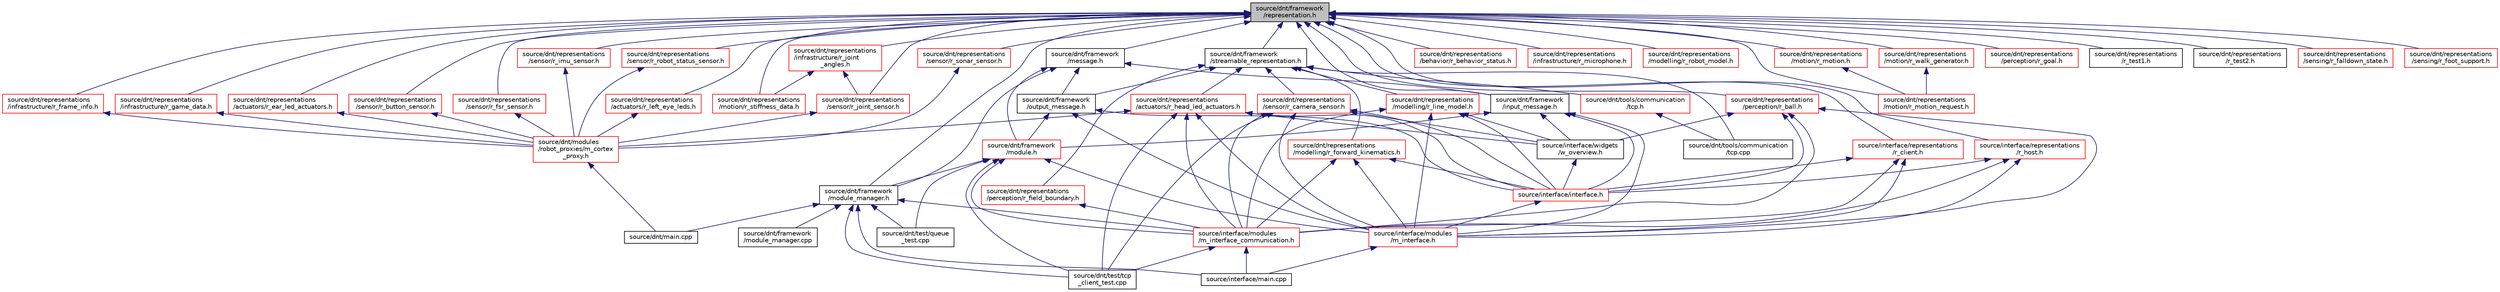 digraph "source/dnt/framework/representation.h"
{
  edge [fontname="Helvetica",fontsize="10",labelfontname="Helvetica",labelfontsize="10"];
  node [fontname="Helvetica",fontsize="10",shape=record];
  Node2 [label="source/dnt/framework\l/representation.h",height=0.2,width=0.4,color="black", fillcolor="grey75", style="filled", fontcolor="black"];
  Node2 -> Node3 [dir="back",color="midnightblue",fontsize="10",style="solid",fontname="Helvetica"];
  Node3 [label="source/dnt/framework\l/input_message.h",height=0.2,width=0.4,color="black", fillcolor="white", style="filled",URL="$input__message_8h.html"];
  Node3 -> Node4 [dir="back",color="midnightblue",fontsize="10",style="solid",fontname="Helvetica"];
  Node4 [label="source/dnt/framework\l/module.h",height=0.2,width=0.4,color="red", fillcolor="white", style="filled",URL="$module_8h.html"];
  Node4 -> Node7 [dir="back",color="midnightblue",fontsize="10",style="solid",fontname="Helvetica"];
  Node7 [label="source/dnt/framework\l/module_manager.h",height=0.2,width=0.4,color="black", fillcolor="white", style="filled",URL="$module__manager_8h.html"];
  Node7 -> Node8 [dir="back",color="midnightblue",fontsize="10",style="solid",fontname="Helvetica"];
  Node8 [label="source/dnt/framework\l/module_manager.cpp",height=0.2,width=0.4,color="black", fillcolor="white", style="filled",URL="$module__manager_8cpp.html"];
  Node7 -> Node9 [dir="back",color="midnightblue",fontsize="10",style="solid",fontname="Helvetica"];
  Node9 [label="source/dnt/main.cpp",height=0.2,width=0.4,color="black", fillcolor="white", style="filled",URL="$dnt_2main_8cpp.html"];
  Node7 -> Node10 [dir="back",color="midnightblue",fontsize="10",style="solid",fontname="Helvetica"];
  Node10 [label="source/dnt/test/queue\l_test.cpp",height=0.2,width=0.4,color="black", fillcolor="white", style="filled",URL="$queue__test_8cpp.html"];
  Node7 -> Node11 [dir="back",color="midnightblue",fontsize="10",style="solid",fontname="Helvetica"];
  Node11 [label="source/dnt/test/tcp\l_client_test.cpp",height=0.2,width=0.4,color="black", fillcolor="white", style="filled",URL="$tcp__client__test_8cpp.html"];
  Node7 -> Node12 [dir="back",color="midnightblue",fontsize="10",style="solid",fontname="Helvetica"];
  Node12 [label="source/interface/main.cpp",height=0.2,width=0.4,color="black", fillcolor="white", style="filled",URL="$interface_2main_8cpp.html"];
  Node7 -> Node13 [dir="back",color="midnightblue",fontsize="10",style="solid",fontname="Helvetica"];
  Node13 [label="source/interface/modules\l/m_interface_communication.h",height=0.2,width=0.4,color="red", fillcolor="white", style="filled",URL="$interface_2modules_2m__interface__communication_8h.html"];
  Node13 -> Node11 [dir="back",color="midnightblue",fontsize="10",style="solid",fontname="Helvetica"];
  Node13 -> Node12 [dir="back",color="midnightblue",fontsize="10",style="solid",fontname="Helvetica"];
  Node4 -> Node10 [dir="back",color="midnightblue",fontsize="10",style="solid",fontname="Helvetica"];
  Node4 -> Node11 [dir="back",color="midnightblue",fontsize="10",style="solid",fontname="Helvetica"];
  Node4 -> Node13 [dir="back",color="midnightblue",fontsize="10",style="solid",fontname="Helvetica"];
  Node4 -> Node59 [dir="back",color="midnightblue",fontsize="10",style="solid",fontname="Helvetica"];
  Node59 [label="source/interface/modules\l/m_interface.h",height=0.2,width=0.4,color="red", fillcolor="white", style="filled",URL="$m__interface_8h.html"];
  Node59 -> Node12 [dir="back",color="midnightblue",fontsize="10",style="solid",fontname="Helvetica"];
  Node3 -> Node61 [dir="back",color="midnightblue",fontsize="10",style="solid",fontname="Helvetica"];
  Node61 [label="source/interface/interface.h",height=0.2,width=0.4,color="red", fillcolor="white", style="filled",URL="$interface_8h.html"];
  Node61 -> Node59 [dir="back",color="midnightblue",fontsize="10",style="solid",fontname="Helvetica"];
  Node3 -> Node63 [dir="back",color="midnightblue",fontsize="10",style="solid",fontname="Helvetica"];
  Node63 [label="source/interface/widgets\l/w_overview.h",height=0.2,width=0.4,color="black", fillcolor="white", style="filled",URL="$w__overview_8h.html"];
  Node63 -> Node61 [dir="back",color="midnightblue",fontsize="10",style="solid",fontname="Helvetica"];
  Node3 -> Node59 [dir="back",color="midnightblue",fontsize="10",style="solid",fontname="Helvetica"];
  Node2 -> Node64 [dir="back",color="midnightblue",fontsize="10",style="solid",fontname="Helvetica"];
  Node64 [label="source/dnt/framework\l/message.h",height=0.2,width=0.4,color="black", fillcolor="white", style="filled",URL="$message_8h.html"];
  Node64 -> Node3 [dir="back",color="midnightblue",fontsize="10",style="solid",fontname="Helvetica"];
  Node64 -> Node4 [dir="back",color="midnightblue",fontsize="10",style="solid",fontname="Helvetica"];
  Node64 -> Node7 [dir="back",color="midnightblue",fontsize="10",style="solid",fontname="Helvetica"];
  Node64 -> Node65 [dir="back",color="midnightblue",fontsize="10",style="solid",fontname="Helvetica"];
  Node65 [label="source/dnt/framework\l/output_message.h",height=0.2,width=0.4,color="black", fillcolor="white", style="filled",URL="$output__message_8h.html"];
  Node65 -> Node4 [dir="back",color="midnightblue",fontsize="10",style="solid",fontname="Helvetica"];
  Node65 -> Node61 [dir="back",color="midnightblue",fontsize="10",style="solid",fontname="Helvetica"];
  Node65 -> Node59 [dir="back",color="midnightblue",fontsize="10",style="solid",fontname="Helvetica"];
  Node2 -> Node7 [dir="back",color="midnightblue",fontsize="10",style="solid",fontname="Helvetica"];
  Node2 -> Node66 [dir="back",color="midnightblue",fontsize="10",style="solid",fontname="Helvetica"];
  Node66 [label="source/dnt/framework\l/streamable_representation.h",height=0.2,width=0.4,color="black", fillcolor="white", style="filled",URL="$streamable__representation_8h.html"];
  Node66 -> Node65 [dir="back",color="midnightblue",fontsize="10",style="solid",fontname="Helvetica"];
  Node66 -> Node67 [dir="back",color="midnightblue",fontsize="10",style="solid",fontname="Helvetica"];
  Node67 [label="source/dnt/representations\l/actuators/r_head_led_actuators.h",height=0.2,width=0.4,color="red", fillcolor="white", style="filled",URL="$r__head__led__actuators_8h.html"];
  Node67 -> Node50 [dir="back",color="midnightblue",fontsize="10",style="solid",fontname="Helvetica"];
  Node50 [label="source/dnt/modules\l/robot_proxies/m_cortex\l_proxy.h",height=0.2,width=0.4,color="red", fillcolor="white", style="filled",URL="$m__cortex__proxy_8h.html"];
  Node50 -> Node9 [dir="back",color="midnightblue",fontsize="10",style="solid",fontname="Helvetica"];
  Node67 -> Node11 [dir="back",color="midnightblue",fontsize="10",style="solid",fontname="Helvetica"];
  Node67 -> Node61 [dir="back",color="midnightblue",fontsize="10",style="solid",fontname="Helvetica"];
  Node67 -> Node63 [dir="back",color="midnightblue",fontsize="10",style="solid",fontname="Helvetica"];
  Node67 -> Node13 [dir="back",color="midnightblue",fontsize="10",style="solid",fontname="Helvetica"];
  Node67 -> Node59 [dir="back",color="midnightblue",fontsize="10",style="solid",fontname="Helvetica"];
  Node66 -> Node69 [dir="back",color="midnightblue",fontsize="10",style="solid",fontname="Helvetica"];
  Node69 [label="source/dnt/representations\l/modelling/r_forward_kinematics.h",height=0.2,width=0.4,color="red", fillcolor="white", style="filled",URL="$r__forward__kinematics_8h.html"];
  Node69 -> Node61 [dir="back",color="midnightblue",fontsize="10",style="solid",fontname="Helvetica"];
  Node69 -> Node13 [dir="back",color="midnightblue",fontsize="10",style="solid",fontname="Helvetica"];
  Node69 -> Node59 [dir="back",color="midnightblue",fontsize="10",style="solid",fontname="Helvetica"];
  Node66 -> Node71 [dir="back",color="midnightblue",fontsize="10",style="solid",fontname="Helvetica"];
  Node71 [label="source/dnt/representations\l/modelling/r_line_model.h",height=0.2,width=0.4,color="red", fillcolor="white", style="filled",URL="$r__line__model_8h.html"];
  Node71 -> Node61 [dir="back",color="midnightblue",fontsize="10",style="solid",fontname="Helvetica"];
  Node71 -> Node63 [dir="back",color="midnightblue",fontsize="10",style="solid",fontname="Helvetica"];
  Node71 -> Node13 [dir="back",color="midnightblue",fontsize="10",style="solid",fontname="Helvetica"];
  Node71 -> Node59 [dir="back",color="midnightblue",fontsize="10",style="solid",fontname="Helvetica"];
  Node66 -> Node73 [dir="back",color="midnightblue",fontsize="10",style="solid",fontname="Helvetica"];
  Node73 [label="source/dnt/representations\l/perception/r_field_boundary.h",height=0.2,width=0.4,color="red", fillcolor="white", style="filled",URL="$r__field__boundary_8h.html"];
  Node73 -> Node13 [dir="back",color="midnightblue",fontsize="10",style="solid",fontname="Helvetica"];
  Node66 -> Node74 [dir="back",color="midnightblue",fontsize="10",style="solid",fontname="Helvetica"];
  Node74 [label="source/dnt/representations\l/sensor/r_camera_sensor.h",height=0.2,width=0.4,color="red", fillcolor="white", style="filled",URL="$r__camera__sensor_8h.html"];
  Node74 -> Node11 [dir="back",color="midnightblue",fontsize="10",style="solid",fontname="Helvetica"];
  Node74 -> Node61 [dir="back",color="midnightblue",fontsize="10",style="solid",fontname="Helvetica"];
  Node74 -> Node63 [dir="back",color="midnightblue",fontsize="10",style="solid",fontname="Helvetica"];
  Node74 -> Node13 [dir="back",color="midnightblue",fontsize="10",style="solid",fontname="Helvetica"];
  Node74 -> Node59 [dir="back",color="midnightblue",fontsize="10",style="solid",fontname="Helvetica"];
  Node66 -> Node75 [dir="back",color="midnightblue",fontsize="10",style="solid",fontname="Helvetica"];
  Node75 [label="source/dnt/tools/communication\l/tcp.h",height=0.2,width=0.4,color="red", fillcolor="white", style="filled",URL="$tcp_8h.html"];
  Node75 -> Node76 [dir="back",color="midnightblue",fontsize="10",style="solid",fontname="Helvetica"];
  Node76 [label="source/dnt/tools/communication\l/tcp.cpp",height=0.2,width=0.4,color="black", fillcolor="white", style="filled",URL="$tcp_8cpp.html"];
  Node66 -> Node76 [dir="back",color="midnightblue",fontsize="10",style="solid",fontname="Helvetica"];
  Node2 -> Node82 [dir="back",color="midnightblue",fontsize="10",style="solid",fontname="Helvetica"];
  Node82 [label="source/dnt/representations\l/actuators/r_ear_led_actuators.h",height=0.2,width=0.4,color="red", fillcolor="white", style="filled",URL="$r__ear__led__actuators_8h.html"];
  Node82 -> Node50 [dir="back",color="midnightblue",fontsize="10",style="solid",fontname="Helvetica"];
  Node2 -> Node83 [dir="back",color="midnightblue",fontsize="10",style="solid",fontname="Helvetica"];
  Node83 [label="source/dnt/representations\l/actuators/r_left_eye_leds.h",height=0.2,width=0.4,color="red", fillcolor="white", style="filled",URL="$r__left__eye__leds_8h.html"];
  Node83 -> Node50 [dir="back",color="midnightblue",fontsize="10",style="solid",fontname="Helvetica"];
  Node2 -> Node84 [dir="back",color="midnightblue",fontsize="10",style="solid",fontname="Helvetica"];
  Node84 [label="source/dnt/representations\l/behavior/r_behavior_status.h",height=0.2,width=0.4,color="red", fillcolor="white", style="filled",URL="$r__behavior__status_8h.html"];
  Node2 -> Node86 [dir="back",color="midnightblue",fontsize="10",style="solid",fontname="Helvetica"];
  Node86 [label="source/dnt/representations\l/infrastructure/r_frame_info.h",height=0.2,width=0.4,color="red", fillcolor="white", style="filled",URL="$r__frame__info_8h.html"];
  Node86 -> Node50 [dir="back",color="midnightblue",fontsize="10",style="solid",fontname="Helvetica"];
  Node2 -> Node87 [dir="back",color="midnightblue",fontsize="10",style="solid",fontname="Helvetica"];
  Node87 [label="source/dnt/representations\l/infrastructure/r_game_data.h",height=0.2,width=0.4,color="red", fillcolor="white", style="filled",URL="$r__game__data_8h.html"];
  Node87 -> Node50 [dir="back",color="midnightblue",fontsize="10",style="solid",fontname="Helvetica"];
  Node2 -> Node88 [dir="back",color="midnightblue",fontsize="10",style="solid",fontname="Helvetica"];
  Node88 [label="source/dnt/representations\l/infrastructure/r_joint\l_angles.h",height=0.2,width=0.4,color="red", fillcolor="white", style="filled",URL="$r__joint__angles_8h.html",tooltip="Inspired by the NaoDevils codebase. "];
  Node88 -> Node95 [dir="back",color="midnightblue",fontsize="10",style="solid",fontname="Helvetica"];
  Node95 [label="source/dnt/representations\l/motion/r_stiffness_data.h",height=0.2,width=0.4,color="red", fillcolor="white", style="filled",URL="$r__stiffness__data_8h.html",tooltip="Inspired by the NaoDevils codebase. "];
  Node88 -> Node96 [dir="back",color="midnightblue",fontsize="10",style="solid",fontname="Helvetica"];
  Node96 [label="source/dnt/representations\l/sensor/r_joint_sensor.h",height=0.2,width=0.4,color="red", fillcolor="white", style="filled",URL="$r__joint__sensor_8h.html"];
  Node96 -> Node50 [dir="back",color="midnightblue",fontsize="10",style="solid",fontname="Helvetica"];
  Node2 -> Node97 [dir="back",color="midnightblue",fontsize="10",style="solid",fontname="Helvetica"];
  Node97 [label="source/dnt/representations\l/infrastructure/r_microphone.h",height=0.2,width=0.4,color="red", fillcolor="white", style="filled",URL="$r__microphone_8h.html",tooltip="Information about the audio data captured and the whether the whistle was detected or not..."];
  Node2 -> Node98 [dir="back",color="midnightblue",fontsize="10",style="solid",fontname="Helvetica"];
  Node98 [label="source/dnt/representations\l/modelling/r_robot_model.h",height=0.2,width=0.4,color="red", fillcolor="white", style="filled",URL="$r__robot__model_8h.html"];
  Node2 -> Node99 [dir="back",color="midnightblue",fontsize="10",style="solid",fontname="Helvetica"];
  Node99 [label="source/dnt/representations\l/motion/r_motion.h",height=0.2,width=0.4,color="red", fillcolor="white", style="filled",URL="$r__motion_8h.html"];
  Node99 -> Node92 [dir="back",color="midnightblue",fontsize="10",style="solid",fontname="Helvetica"];
  Node92 [label="source/dnt/representations\l/motion/r_motion_request.h",height=0.2,width=0.4,color="red", fillcolor="white", style="filled",URL="$r__motion__request_8h.html",tooltip="Contains the motion requested by the behavior engine. "];
  Node2 -> Node92 [dir="back",color="midnightblue",fontsize="10",style="solid",fontname="Helvetica"];
  Node2 -> Node95 [dir="back",color="midnightblue",fontsize="10",style="solid",fontname="Helvetica"];
  Node2 -> Node91 [dir="back",color="midnightblue",fontsize="10",style="solid",fontname="Helvetica"];
  Node91 [label="source/dnt/representations\l/motion/r_walk_generator.h",height=0.2,width=0.4,color="red", fillcolor="white", style="filled",URL="$r__walk__generator_8h.html"];
  Node91 -> Node92 [dir="back",color="midnightblue",fontsize="10",style="solid",fontname="Helvetica"];
  Node2 -> Node100 [dir="back",color="midnightblue",fontsize="10",style="solid",fontname="Helvetica"];
  Node100 [label="source/dnt/representations\l/perception/r_ball.h",height=0.2,width=0.4,color="red", fillcolor="white", style="filled",URL="$r__ball_8h.html"];
  Node100 -> Node61 [dir="back",color="midnightblue",fontsize="10",style="solid",fontname="Helvetica"];
  Node100 -> Node63 [dir="back",color="midnightblue",fontsize="10",style="solid",fontname="Helvetica"];
  Node100 -> Node13 [dir="back",color="midnightblue",fontsize="10",style="solid",fontname="Helvetica"];
  Node100 -> Node59 [dir="back",color="midnightblue",fontsize="10",style="solid",fontname="Helvetica"];
  Node2 -> Node101 [dir="back",color="midnightblue",fontsize="10",style="solid",fontname="Helvetica"];
  Node101 [label="source/dnt/representations\l/perception/r_goal.h",height=0.2,width=0.4,color="red", fillcolor="white", style="filled",URL="$r__goal_8h.html"];
  Node2 -> Node102 [dir="back",color="midnightblue",fontsize="10",style="solid",fontname="Helvetica"];
  Node102 [label="source/dnt/representations\l/r_test1.h",height=0.2,width=0.4,color="black", fillcolor="white", style="filled",URL="$r__test1_8h.html"];
  Node2 -> Node103 [dir="back",color="midnightblue",fontsize="10",style="solid",fontname="Helvetica"];
  Node103 [label="source/dnt/representations\l/r_test2.h",height=0.2,width=0.4,color="black", fillcolor="white", style="filled",URL="$r__test2_8h.html"];
  Node2 -> Node104 [dir="back",color="midnightblue",fontsize="10",style="solid",fontname="Helvetica"];
  Node104 [label="source/dnt/representations\l/sensing/r_falldown_state.h",height=0.2,width=0.4,color="red", fillcolor="white", style="filled",URL="$r__falldown__state_8h.html",tooltip="Information about the falldown state of the robot: whether it is standing, falling over..."];
  Node2 -> Node105 [dir="back",color="midnightblue",fontsize="10",style="solid",fontname="Helvetica"];
  Node105 [label="source/dnt/representations\l/sensing/r_foot_support.h",height=0.2,width=0.4,color="red", fillcolor="white", style="filled",URL="$r__foot__support_8h.html"];
  Node2 -> Node106 [dir="back",color="midnightblue",fontsize="10",style="solid",fontname="Helvetica"];
  Node106 [label="source/dnt/representations\l/sensor/r_button_sensor.h",height=0.2,width=0.4,color="red", fillcolor="white", style="filled",URL="$r__button__sensor_8h.html"];
  Node106 -> Node50 [dir="back",color="midnightblue",fontsize="10",style="solid",fontname="Helvetica"];
  Node2 -> Node107 [dir="back",color="midnightblue",fontsize="10",style="solid",fontname="Helvetica"];
  Node107 [label="source/dnt/representations\l/sensor/r_fsr_sensor.h",height=0.2,width=0.4,color="red", fillcolor="white", style="filled",URL="$r__fsr__sensor_8h.html"];
  Node107 -> Node50 [dir="back",color="midnightblue",fontsize="10",style="solid",fontname="Helvetica"];
  Node2 -> Node108 [dir="back",color="midnightblue",fontsize="10",style="solid",fontname="Helvetica"];
  Node108 [label="source/dnt/representations\l/sensor/r_imu_sensor.h",height=0.2,width=0.4,color="red", fillcolor="white", style="filled",URL="$r__imu__sensor_8h.html"];
  Node108 -> Node50 [dir="back",color="midnightblue",fontsize="10",style="solid",fontname="Helvetica"];
  Node2 -> Node96 [dir="back",color="midnightblue",fontsize="10",style="solid",fontname="Helvetica"];
  Node2 -> Node109 [dir="back",color="midnightblue",fontsize="10",style="solid",fontname="Helvetica"];
  Node109 [label="source/dnt/representations\l/sensor/r_robot_status_sensor.h",height=0.2,width=0.4,color="red", fillcolor="white", style="filled",URL="$r__robot__status__sensor_8h.html"];
  Node109 -> Node50 [dir="back",color="midnightblue",fontsize="10",style="solid",fontname="Helvetica"];
  Node2 -> Node110 [dir="back",color="midnightblue",fontsize="10",style="solid",fontname="Helvetica"];
  Node110 [label="source/dnt/representations\l/sensor/r_sonar_sensor.h",height=0.2,width=0.4,color="red", fillcolor="white", style="filled",URL="$r__sonar__sensor_8h.html"];
  Node110 -> Node50 [dir="back",color="midnightblue",fontsize="10",style="solid",fontname="Helvetica"];
  Node2 -> Node111 [dir="back",color="midnightblue",fontsize="10",style="solid",fontname="Helvetica"];
  Node111 [label="source/interface/representations\l/r_client.h",height=0.2,width=0.4,color="red", fillcolor="white", style="filled",URL="$r__client_8h.html"];
  Node111 -> Node61 [dir="back",color="midnightblue",fontsize="10",style="solid",fontname="Helvetica"];
  Node111 -> Node13 [dir="back",color="midnightblue",fontsize="10",style="solid",fontname="Helvetica"];
  Node111 -> Node59 [dir="back",color="midnightblue",fontsize="10",style="solid",fontname="Helvetica"];
  Node2 -> Node113 [dir="back",color="midnightblue",fontsize="10",style="solid",fontname="Helvetica"];
  Node113 [label="source/interface/representations\l/r_host.h",height=0.2,width=0.4,color="red", fillcolor="white", style="filled",URL="$r__host_8h.html"];
  Node113 -> Node61 [dir="back",color="midnightblue",fontsize="10",style="solid",fontname="Helvetica"];
  Node113 -> Node13 [dir="back",color="midnightblue",fontsize="10",style="solid",fontname="Helvetica"];
  Node113 -> Node59 [dir="back",color="midnightblue",fontsize="10",style="solid",fontname="Helvetica"];
}
